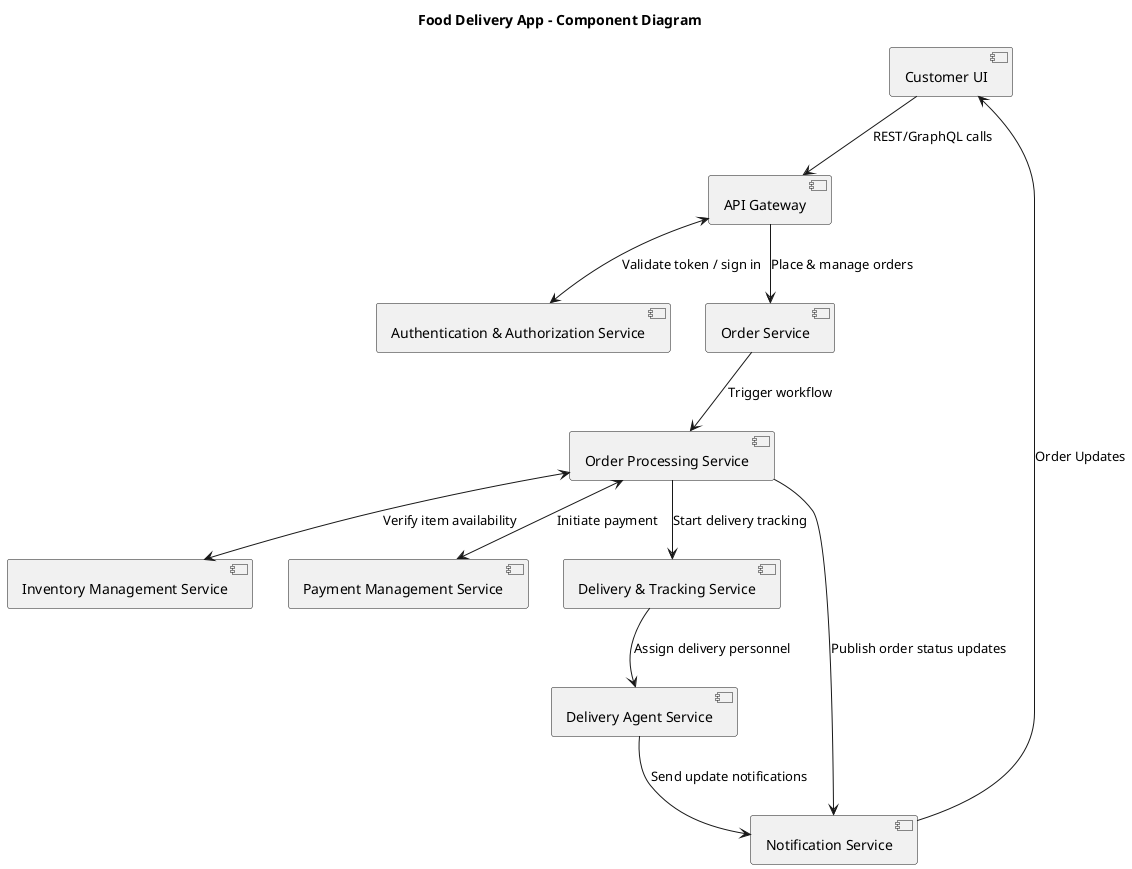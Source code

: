 @startuml
title Food Delivery App - Component Diagram

' Define components
component "Customer UI" as UI
component "API Gateway" as APIGateway
component "Authentication & Authorization Service" as Auth
component "Order Service" as OrderService
component "Order Processing Service" as OrderProcessing
component "Inventory Management Service" as Inventory
component "Payment Management Service" as Payment
component "Delivery & Tracking Service" as DeliveryTracking
component "Delivery Agent Service" as DeliveryAgent
component "Notification Service" as Notification

' Interactions between the UI and backend services via the gateway
UI --> APIGateway : REST/GraphQL calls

' API Gateway interactions with core services
APIGateway <--> Auth : Validate token / sign in
APIGateway --> OrderService : Place & manage orders

' Order Service kicks off order processing flow
OrderService --> OrderProcessing : Trigger workflow

' Order Processing service coordinates actions
OrderProcessing <--> Inventory : Verify item availability
OrderProcessing <--> Payment : Initiate payment
OrderProcessing --> DeliveryTracking : Start delivery tracking
OrderProcessing --> Notification : Publish order status updates

' Delivery Tracking assigns agents
DeliveryTracking --> DeliveryAgent : Assign delivery personnel

' Optionally, Delivery Agent service reports status updates
DeliveryAgent --> Notification : Send update notifications

' Notification service client (customer UI) with respective updates
Notification --> UI : Order Updates

@enduml